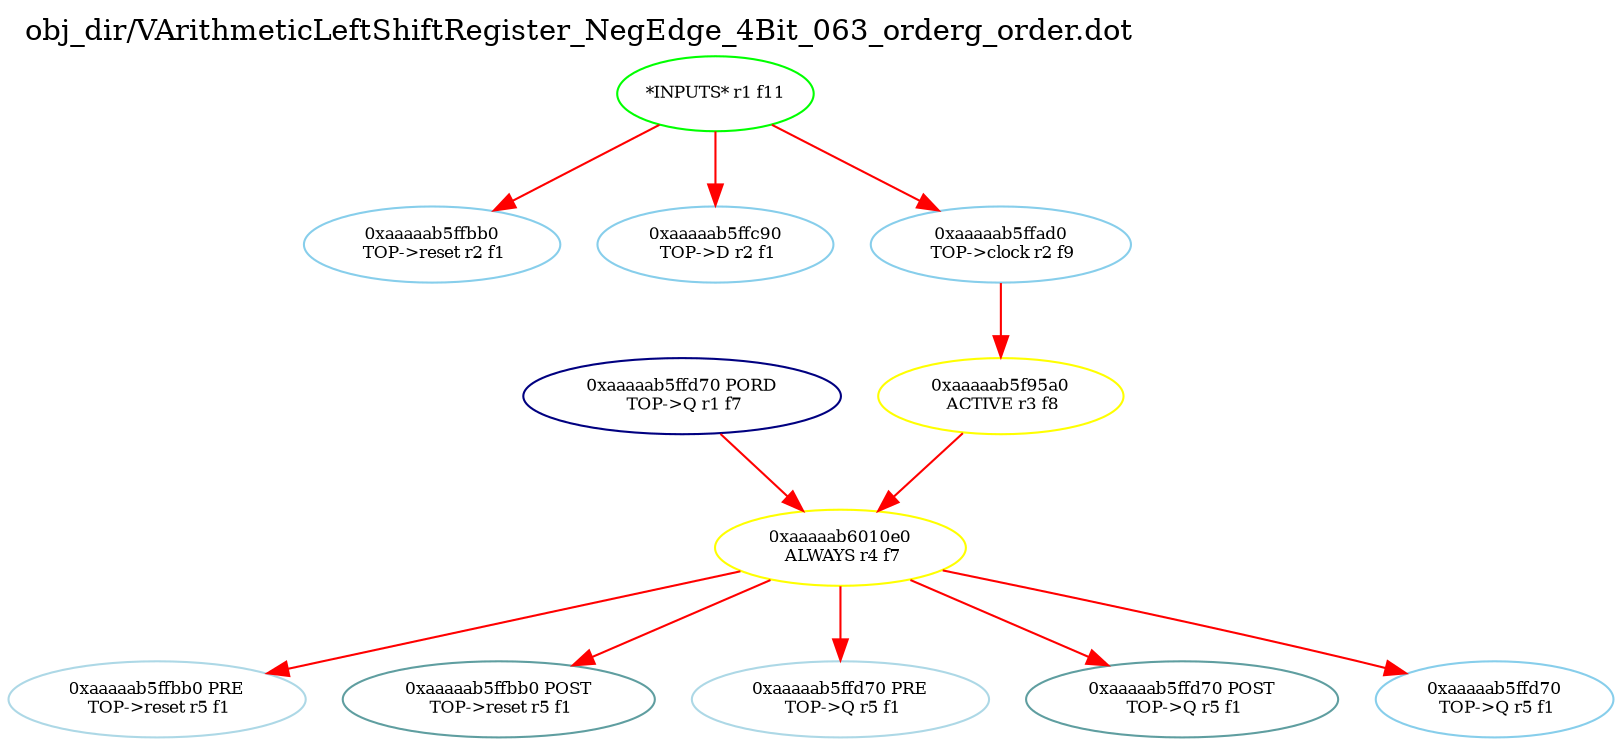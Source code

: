 digraph v3graph {
	graph	[label="obj_dir/VArithmeticLeftShiftRegister_NegEdge_4Bit_063_orderg_order.dot",
		 labelloc=t, labeljust=l,
		 //size="7.5,10",
		 rankdir=TB];
	n0xaaaaab5ff910_0	[fontsize=8 label="0xaaaaab5ffd70 PORD\n TOP->Q r1 f7", color=NavyBlue];
	n1	[fontsize=8 label="*INPUTS* r1 f11", color=green];
	n0xaaaaab5ff910_2	[fontsize=8 label="0xaaaaab5ffbb0\n TOP->reset r2 f1", color=skyblue];
	n0xaaaaab5ff910_3	[fontsize=8 label="0xaaaaab5ffc90\n TOP->D r2 f1", color=skyblue];
	n0xaaaaab5ff910_4	[fontsize=8 label="0xaaaaab5ffad0\n TOP->clock r2 f9", color=skyblue];
	n0xaaaaab5ff910_5	[fontsize=8 label="0xaaaaab5f95a0\n ACTIVE r3 f8", color=yellow];
	n0xaaaaab5ff910_6	[fontsize=8 label="0xaaaaab6010e0\n ALWAYS r4 f7", color=yellow];
	n0xaaaaab5ff910_7	[fontsize=8 label="0xaaaaab5ffbb0 PRE\n TOP->reset r5 f1", color=lightblue];
	n0xaaaaab5ff910_8	[fontsize=8 label="0xaaaaab5ffbb0 POST\n TOP->reset r5 f1", color=CadetBlue];
	n0xaaaaab5ff910_9	[fontsize=8 label="0xaaaaab5ffd70 PRE\n TOP->Q r5 f1", color=lightblue];
	n0xaaaaab5ff910_10	[fontsize=8 label="0xaaaaab5ffd70 POST\n TOP->Q r5 f1", color=CadetBlue];
	n0xaaaaab5ff910_11	[fontsize=8 label="0xaaaaab5ffd70\n TOP->Q r5 f1", color=skyblue];
	n0xaaaaab5ff910_0 -> n0xaaaaab5ff910_6 [fontsize=8 label="" weight=32 color=red];
	n1 -> n0xaaaaab5ff910_2 [fontsize=8 label="" weight=1 color=red];
	n1 -> n0xaaaaab5ff910_3 [fontsize=8 label="" weight=1 color=red];
	n1 -> n0xaaaaab5ff910_4 [fontsize=8 label="" weight=1 color=red];
	n0xaaaaab5ff910_4 -> n0xaaaaab5ff910_5 [fontsize=8 label="" weight=8 color=red];
	n0xaaaaab5ff910_5 -> n0xaaaaab5ff910_6 [fontsize=8 label="" weight=32 color=red];
	n0xaaaaab5ff910_6 -> n0xaaaaab5ff910_7 [fontsize=8 label="" weight=32 color=red];
	n0xaaaaab5ff910_6 -> n0xaaaaab5ff910_8 [fontsize=8 label="" weight=2 color=red];
	n0xaaaaab5ff910_6 -> n0xaaaaab5ff910_9 [fontsize=8 label="" weight=32 color=red];
	n0xaaaaab5ff910_6 -> n0xaaaaab5ff910_10 [fontsize=8 label="" weight=2 color=red];
	n0xaaaaab5ff910_6 -> n0xaaaaab5ff910_11 [fontsize=8 label="" weight=32 color=red];
}
